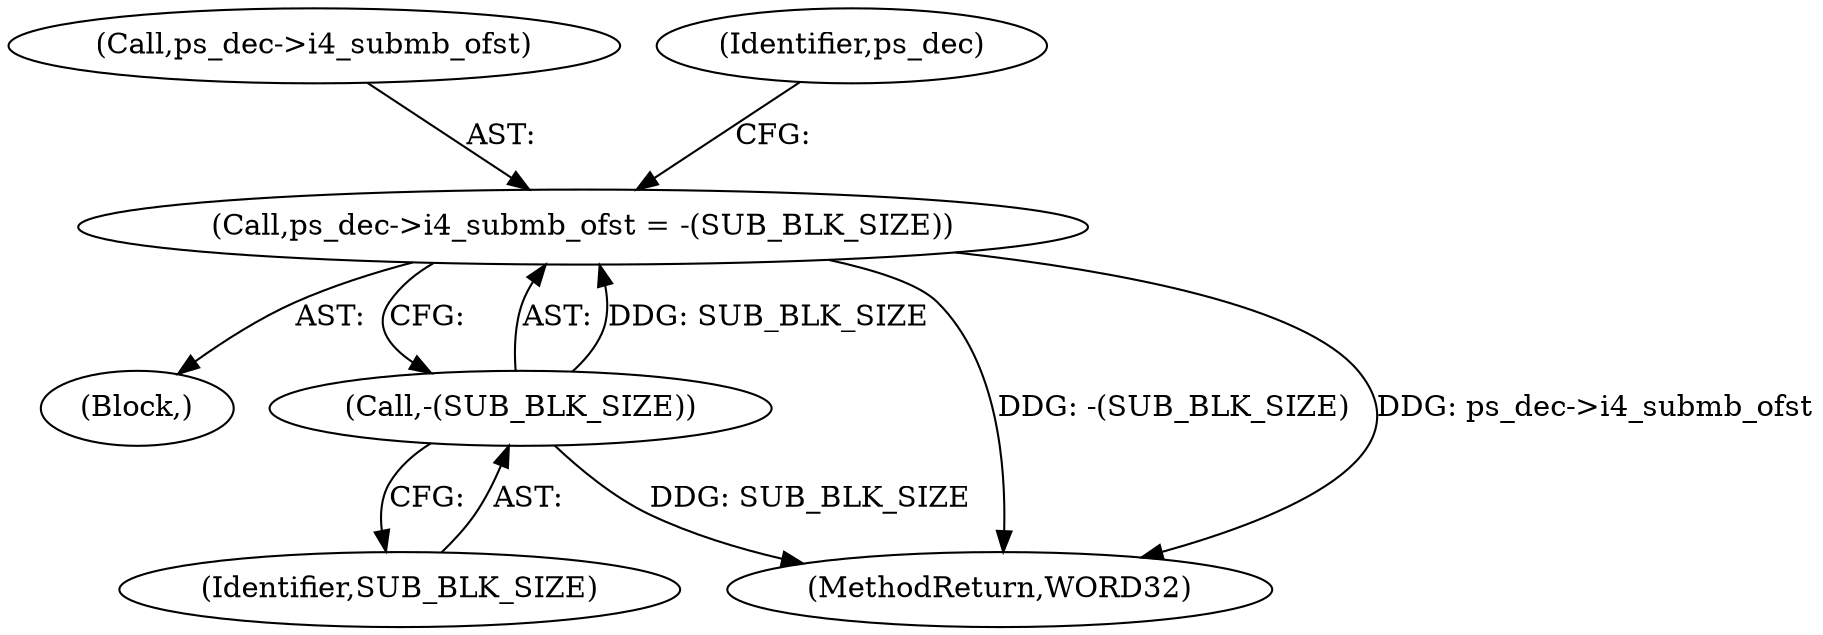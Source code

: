 digraph "0_Android_a78887bcffbc2995cf9ed72e0697acf560875e9e_3@pointer" {
"1001415" [label="(Call,ps_dec->i4_submb_ofst = -(SUB_BLK_SIZE))"];
"1001419" [label="(Call,-(SUB_BLK_SIZE))"];
"1001420" [label="(Identifier,SUB_BLK_SIZE)"];
"1001415" [label="(Call,ps_dec->i4_submb_ofst = -(SUB_BLK_SIZE))"];
"1000138" [label="(Block,)"];
"1001416" [label="(Call,ps_dec->i4_submb_ofst)"];
"1001423" [label="(Identifier,ps_dec)"];
"1002052" [label="(MethodReturn,WORD32)"];
"1001419" [label="(Call,-(SUB_BLK_SIZE))"];
"1001415" -> "1000138"  [label="AST: "];
"1001415" -> "1001419"  [label="CFG: "];
"1001416" -> "1001415"  [label="AST: "];
"1001419" -> "1001415"  [label="AST: "];
"1001423" -> "1001415"  [label="CFG: "];
"1001415" -> "1002052"  [label="DDG: -(SUB_BLK_SIZE)"];
"1001415" -> "1002052"  [label="DDG: ps_dec->i4_submb_ofst"];
"1001419" -> "1001415"  [label="DDG: SUB_BLK_SIZE"];
"1001419" -> "1001420"  [label="CFG: "];
"1001420" -> "1001419"  [label="AST: "];
"1001419" -> "1002052"  [label="DDG: SUB_BLK_SIZE"];
}
